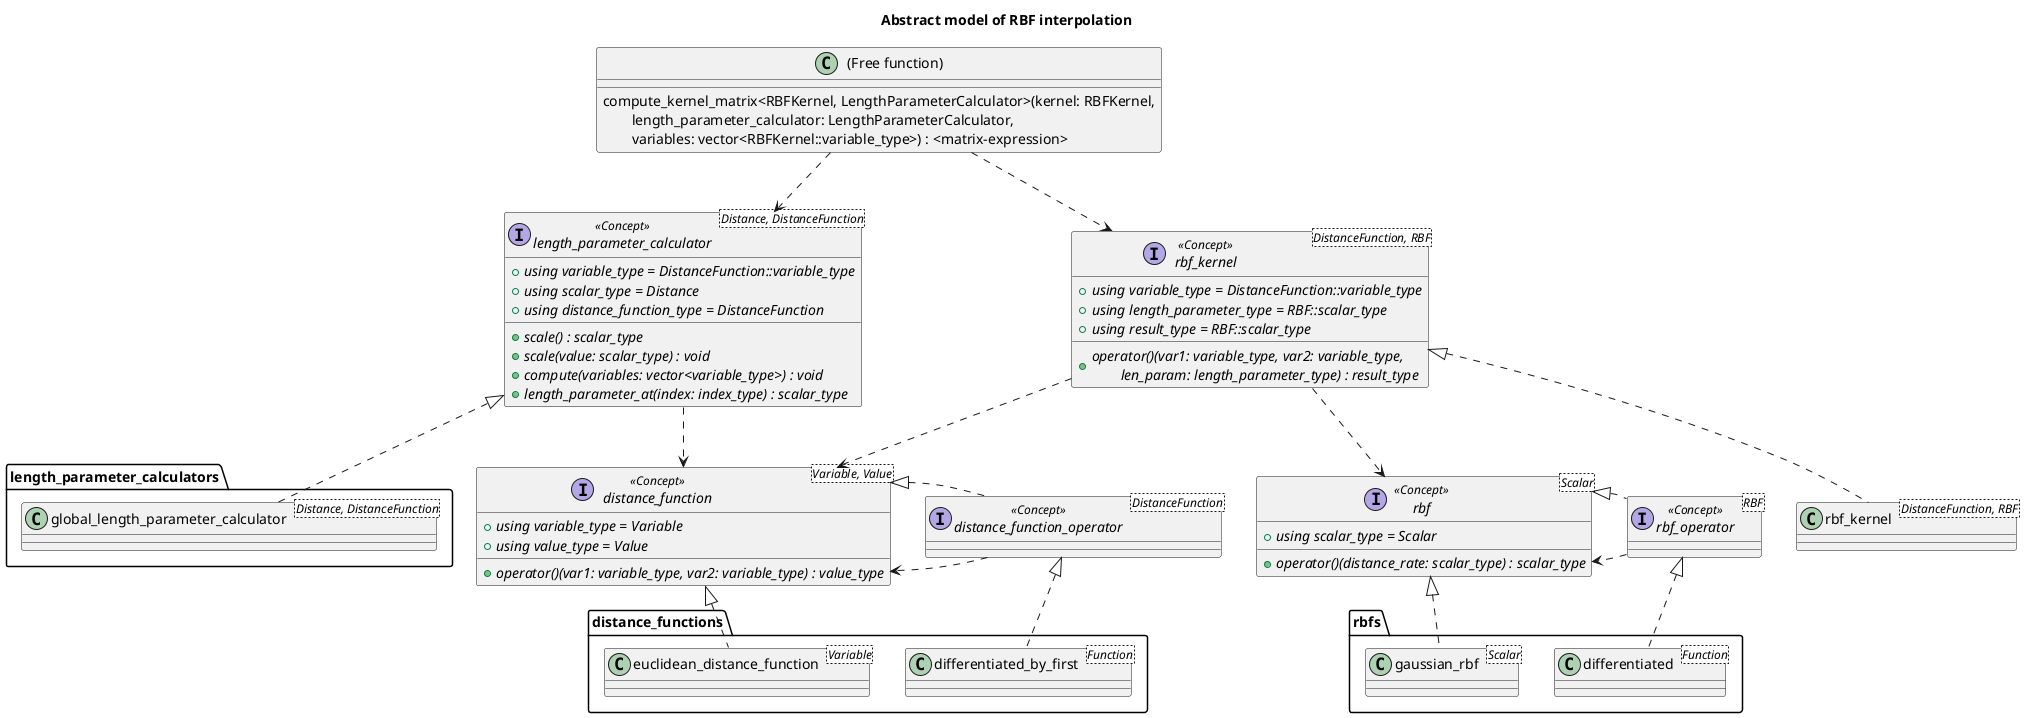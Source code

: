 @startuml rbf

title Abstract model of RBF interpolation

together {
    interface distance_function <Variable, Value> <<Concept>> {
        {abstract} + using variable_type = Variable
        {abstract} + using value_type = Value
        {abstract} + operator()(var1: variable_type, var2: variable_type) : value_type
    }

    interface distance_function_operator <DistanceFunction> <<Concept>>
}
distance_function_operator .> distance_function
distance_function <|. distance_function_operator

package distance_functions {
    class euclidean_distance_function<Variable>
    distance_function <|.. euclidean_distance_function

    class differentiated_by_first <Function>
    distance_function_operator <|.. differentiated_by_first
}

together {
    interface rbf <Scalar> <<Concept>> {
        {abstract} + using scalar_type = Scalar
        {abstract} + operator()(distance_rate: scalar_type) : scalar_type
    }

    interface rbf_operator <RBF> <<Concept>>
}
rbf_operator .> rbf
rbf <|. rbf_operator

package rbfs {
    class gaussian_rbf <Scalar>
    rbf <|.. gaussian_rbf

    class differentiated <Function>
    rbf_operator <|.. differentiated
}

interface length_parameter_calculator <Distance, DistanceFunction> <<Concept>> {
    {abstract} + using variable_type = DistanceFunction::variable_type
    {abstract} + using scalar_type = Distance
    {abstract} + using distance_function_type = DistanceFunction
    {abstract} + scale() : scalar_type
    {abstract} + scale(value: scalar_type) : void
    {abstract} + compute(variables: vector<variable_type>) : void
    {abstract} + length_parameter_at(index: index_type) : scalar_type
}
length_parameter_calculator ..> distance_function

package length_parameter_calculators {
    class global_length_parameter_calculator <Distance, DistanceFunction>
    length_parameter_calculator <|.. global_length_parameter_calculator
}

interface rbf_kernel <DistanceFunction, RBF> <<Concept>> {
    {abstract} + using variable_type = DistanceFunction::variable_type
    {abstract} + using length_parameter_type = RBF::scalar_type
    {abstract} + using result_type = RBF::scalar_type
    {abstract} + operator()(var1: variable_type, var2: variable_type,\n\tlen_param: length_parameter_type) : result_type
}
rbf_kernel ..> distance_function
rbf_kernel ..> rbf

class "rbf_kernel" as rbf_kernel_impl <DistanceFunction, RBF>
rbf_kernel <|.. rbf_kernel_impl

class "(Free function)" as kernel_matrix_calculator {
    compute_kernel_matrix<RBFKernel, LengthParameterCalculator>(kernel: RBFKernel,\n\tlength_parameter_calculator: LengthParameterCalculator,\n\tvariables: vector<RBFKernel::variable_type>) : <matrix-expression>
}
kernel_matrix_calculator ..> rbf_kernel
kernel_matrix_calculator ..> length_parameter_calculator

@enduml
